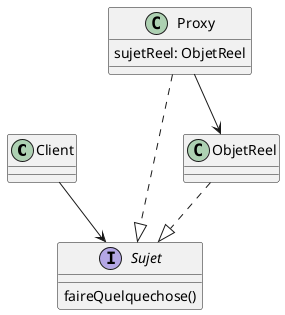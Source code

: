 @startuml Proxy

class Client

interface Sujet {
    faireQuelquechose()
}
class Proxy {
    sujetReel: ObjetReel
}
class ObjetReel

Client-->Sujet
Proxy-->ObjetReel

Proxy..|>Sujet
ObjetReel..|>Sujet

@enduml